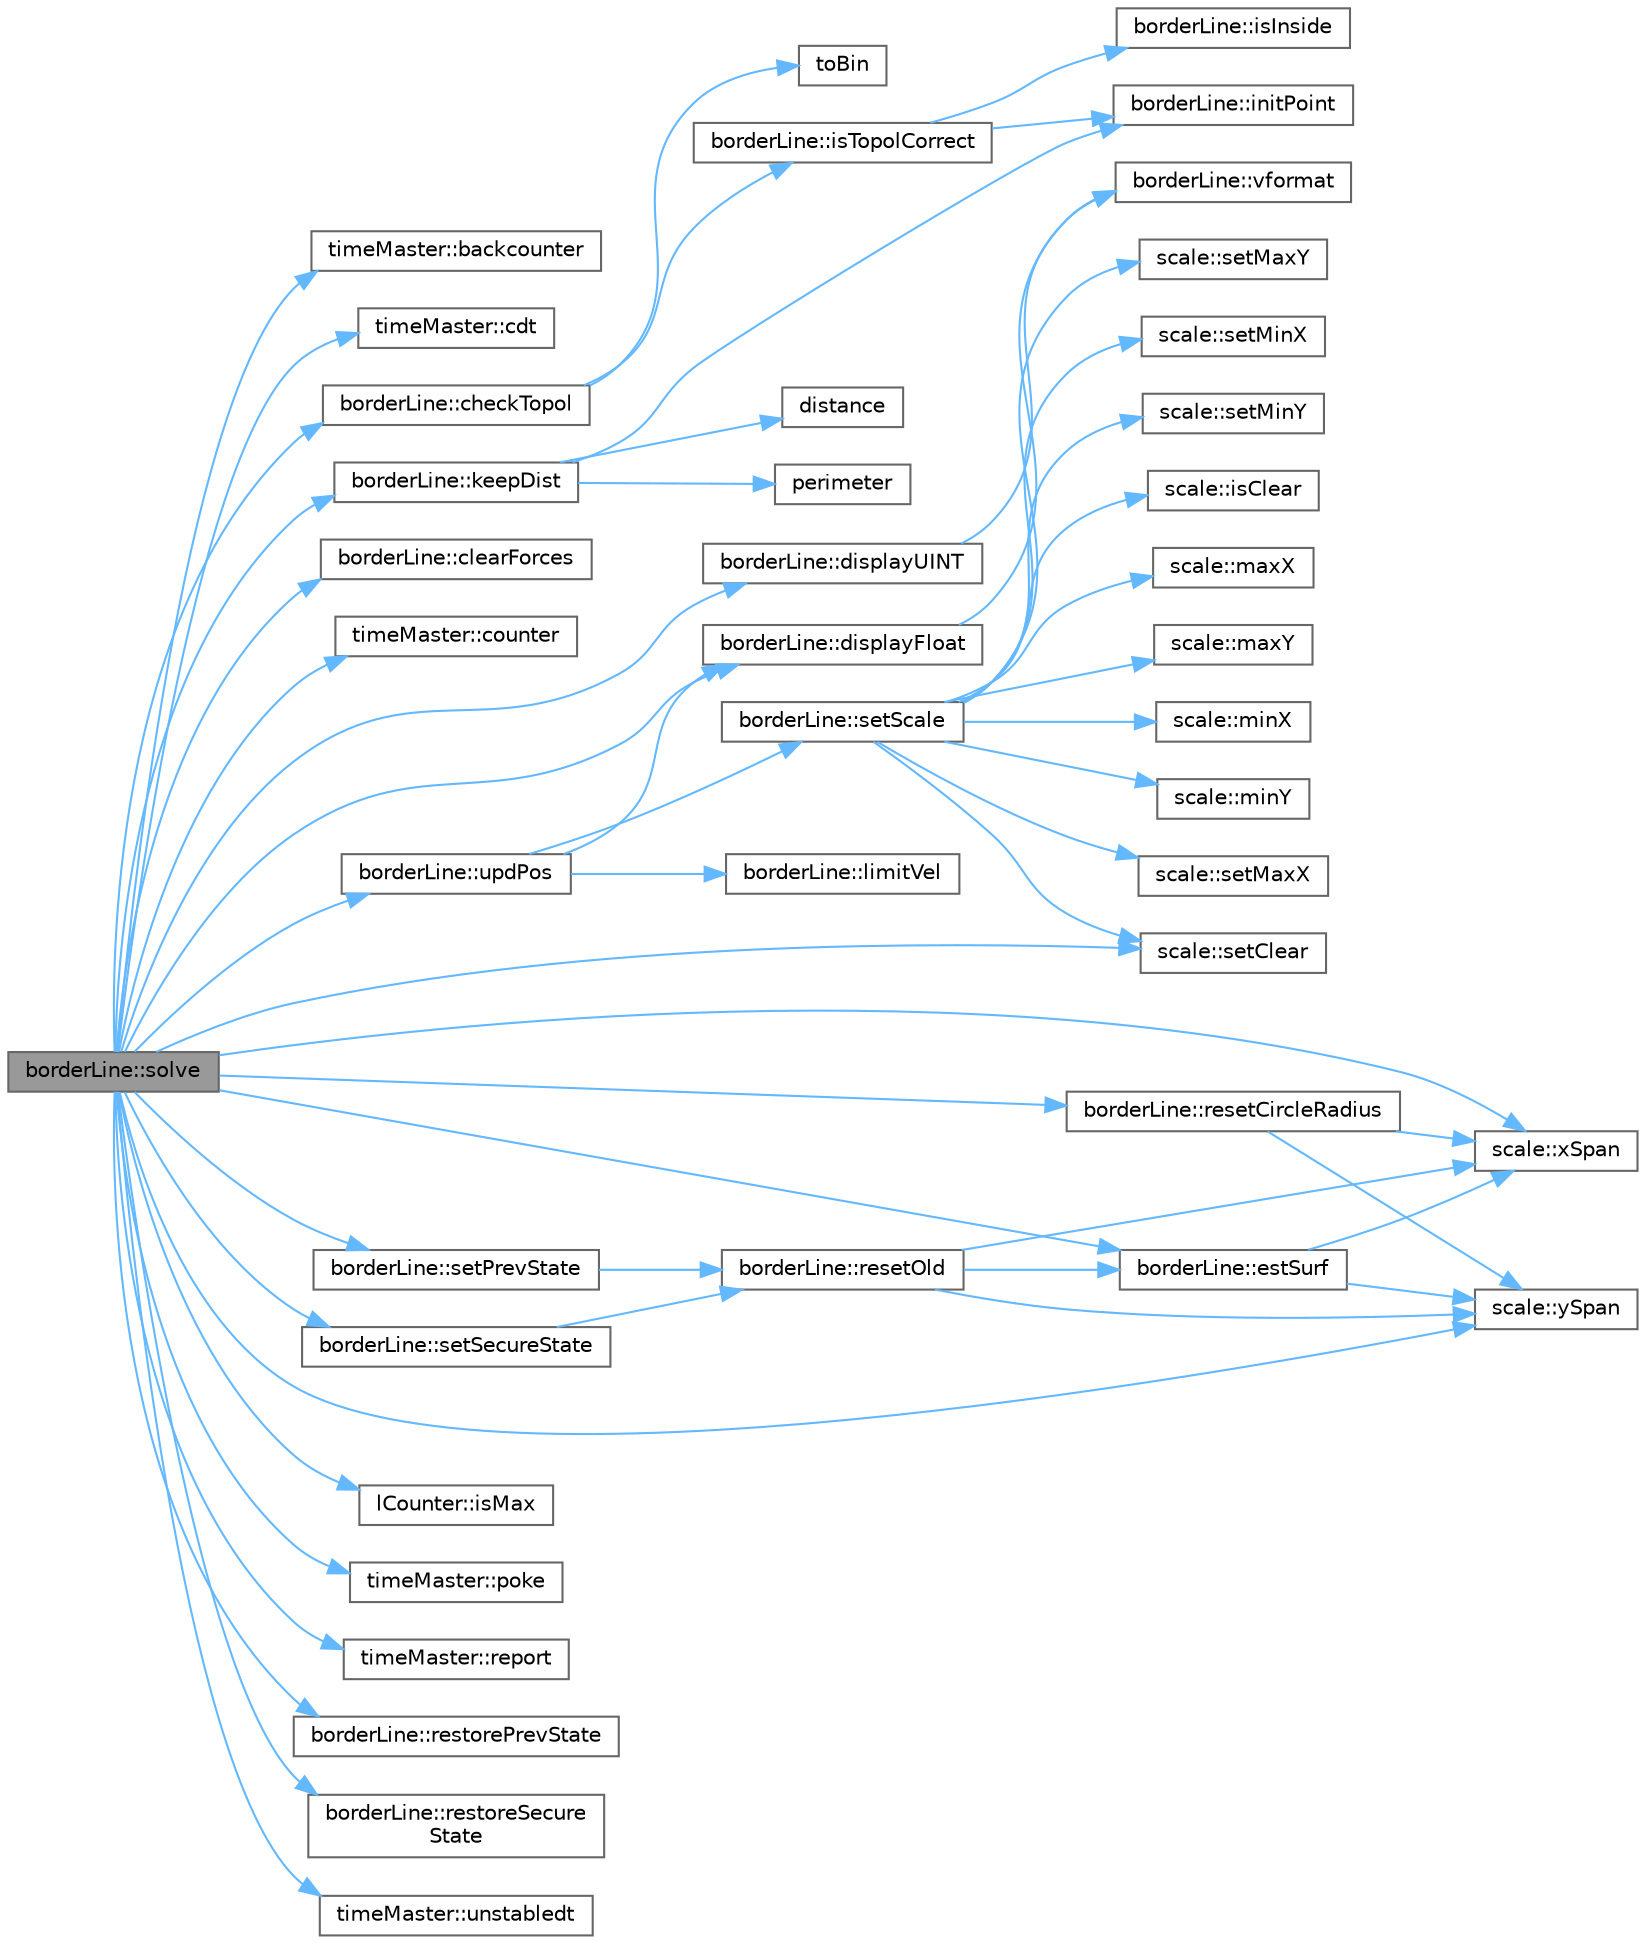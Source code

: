 digraph "borderLine::solve"
{
 // LATEX_PDF_SIZE
  bgcolor="transparent";
  edge [fontname=Helvetica,fontsize=10,labelfontname=Helvetica,labelfontsize=10];
  node [fontname=Helvetica,fontsize=10,shape=box,height=0.2,width=0.4];
  rankdir="LR";
  Node1 [id="Node000001",label="borderLine::solve",height=0.2,width=0.4,color="gray40", fillcolor="grey60", style="filled", fontcolor="black",tooltip=" "];
  Node1 -> Node2 [id="edge1_Node000001_Node000002",color="steelblue1",style="solid",tooltip=" "];
  Node2 [id="Node000002",label="timeMaster::backcounter",height=0.2,width=0.4,color="grey40", fillcolor="white", style="filled",URL="$classtime_master.html#a940ff5baf82dec4814985a75943fb311",tooltip=" "];
  Node1 -> Node3 [id="edge2_Node000001_Node000003",color="steelblue1",style="solid",tooltip=" "];
  Node3 [id="Node000003",label="timeMaster::cdt",height=0.2,width=0.4,color="grey40", fillcolor="white", style="filled",URL="$classtime_master.html#a008dd0818199360871e803ae9641274c",tooltip=" "];
  Node1 -> Node4 [id="edge3_Node000001_Node000004",color="steelblue1",style="solid",tooltip=" "];
  Node4 [id="Node000004",label="borderLine::checkTopol",height=0.2,width=0.4,color="grey40", fillcolor="white", style="filled",URL="$classborder_line.html#aa0aca8aa5f339462712d600ed145685d",tooltip=" "];
  Node4 -> Node5 [id="edge4_Node000004_Node000005",color="steelblue1",style="solid",tooltip=" "];
  Node5 [id="Node000005",label="borderLine::isTopolCorrect",height=0.2,width=0.4,color="grey40", fillcolor="white", style="filled",URL="$classborder_line.html#a0bd95e3372cb60ea8a88d264210024b8",tooltip=" "];
  Node5 -> Node6 [id="edge5_Node000005_Node000006",color="steelblue1",style="solid",tooltip=" "];
  Node6 [id="Node000006",label="borderLine::initPoint",height=0.2,width=0.4,color="grey40", fillcolor="white", style="filled",URL="$classborder_line.html#a1a5004fb86961e5d7f8ed957b561b31c",tooltip=" "];
  Node5 -> Node7 [id="edge6_Node000005_Node000007",color="steelblue1",style="solid",tooltip=" "];
  Node7 [id="Node000007",label="borderLine::isInside",height=0.2,width=0.4,color="grey40", fillcolor="white", style="filled",URL="$classborder_line.html#a1f2d5da3e9fcc0528dcafbf5d6a77212",tooltip=" "];
  Node4 -> Node8 [id="edge7_Node000004_Node000008",color="steelblue1",style="solid",tooltip=" "];
  Node8 [id="Node000008",label="toBin",height=0.2,width=0.4,color="grey40", fillcolor="white", style="filled",URL="$topol_8h.html#a097440c725e87260f8c1788d2625c45c",tooltip="Converts a number into a vector of integers with the binary representation of the number."];
  Node1 -> Node9 [id="edge8_Node000001_Node000009",color="steelblue1",style="solid",tooltip=" "];
  Node9 [id="Node000009",label="borderLine::clearForces",height=0.2,width=0.4,color="grey40", fillcolor="white", style="filled",URL="$classborder_line.html#ac44245a7539d3340426089337e5df01f",tooltip=" "];
  Node1 -> Node10 [id="edge9_Node000001_Node000010",color="steelblue1",style="solid",tooltip=" "];
  Node10 [id="Node000010",label="timeMaster::counter",height=0.2,width=0.4,color="grey40", fillcolor="white", style="filled",URL="$classtime_master.html#a0a3d6282eec82f638b4a557cde2b8268",tooltip=" "];
  Node1 -> Node11 [id="edge10_Node000001_Node000011",color="steelblue1",style="solid",tooltip=" "];
  Node11 [id="Node000011",label="borderLine::displayFloat",height=0.2,width=0.4,color="grey40", fillcolor="white", style="filled",URL="$classborder_line.html#ae20aec2ac4f713679cd7af06df5d3d22",tooltip=" "];
  Node11 -> Node12 [id="edge11_Node000011_Node000012",color="steelblue1",style="solid",tooltip=" "];
  Node12 [id="Node000012",label="borderLine::vformat",height=0.2,width=0.4,color="grey40", fillcolor="white", style="filled",URL="$classborder_line.html#ae0a3c3299df6bf91e7bfcca08ce676f2",tooltip=" "];
  Node1 -> Node13 [id="edge12_Node000001_Node000013",color="steelblue1",style="solid",tooltip=" "];
  Node13 [id="Node000013",label="borderLine::displayUINT",height=0.2,width=0.4,color="grey40", fillcolor="white", style="filled",URL="$classborder_line.html#a37c5bc813880761ec3cda0218c84499c",tooltip=" "];
  Node13 -> Node12 [id="edge13_Node000013_Node000012",color="steelblue1",style="solid",tooltip=" "];
  Node1 -> Node14 [id="edge14_Node000001_Node000014",color="steelblue1",style="solid",tooltip=" "];
  Node14 [id="Node000014",label="borderLine::estSurf",height=0.2,width=0.4,color="grey40", fillcolor="white", style="filled",URL="$classborder_line.html#a172a0a9e7477348ef5e891c492b3c900",tooltip=" "];
  Node14 -> Node15 [id="edge15_Node000014_Node000015",color="steelblue1",style="solid",tooltip=" "];
  Node15 [id="Node000015",label="scale::xSpan",height=0.2,width=0.4,color="grey40", fillcolor="white", style="filled",URL="$classscale.html#a1cd116a8f255c3660eae870504576311",tooltip=" "];
  Node14 -> Node16 [id="edge16_Node000014_Node000016",color="steelblue1",style="solid",tooltip=" "];
  Node16 [id="Node000016",label="scale::ySpan",height=0.2,width=0.4,color="grey40", fillcolor="white", style="filled",URL="$classscale.html#ace505d3010c0fd26e71210f05c287747",tooltip=" "];
  Node1 -> Node17 [id="edge17_Node000001_Node000017",color="steelblue1",style="solid",tooltip=" "];
  Node17 [id="Node000017",label="lCounter::isMax",height=0.2,width=0.4,color="grey40", fillcolor="white", style="filled",URL="$classl_counter.html#a079003b060f0cc95cd0c6f7002a86524",tooltip=" "];
  Node1 -> Node18 [id="edge18_Node000001_Node000018",color="steelblue1",style="solid",tooltip=" "];
  Node18 [id="Node000018",label="borderLine::keepDist",height=0.2,width=0.4,color="grey40", fillcolor="white", style="filled",URL="$classborder_line.html#ae8cf945e26e7678347369d13baf29e90",tooltip=" "];
  Node18 -> Node19 [id="edge19_Node000018_Node000019",color="steelblue1",style="solid",tooltip=" "];
  Node19 [id="Node000019",label="distance",height=0.2,width=0.4,color="grey40", fillcolor="white", style="filled",URL="$topol_8h.html#a9c3aa637043402e0303bfefa6b9e14e4",tooltip="Computes the cartesian distance between points (x0, y0) and (x1, y1)"];
  Node18 -> Node6 [id="edge20_Node000018_Node000006",color="steelblue1",style="solid",tooltip=" "];
  Node18 -> Node20 [id="edge21_Node000018_Node000020",color="steelblue1",style="solid",tooltip=" "];
  Node20 [id="Node000020",label="perimeter",height=0.2,width=0.4,color="grey40", fillcolor="white", style="filled",URL="$topol_8h.html#a6864ceb482fc9a3c818bce8b203e6937",tooltip=" "];
  Node1 -> Node21 [id="edge22_Node000001_Node000021",color="steelblue1",style="solid",tooltip=" "];
  Node21 [id="Node000021",label="timeMaster::poke",height=0.2,width=0.4,color="grey40", fillcolor="white", style="filled",URL="$classtime_master.html#adcb628538af426c264a209766a88d267",tooltip=" "];
  Node1 -> Node22 [id="edge23_Node000001_Node000022",color="steelblue1",style="solid",tooltip=" "];
  Node22 [id="Node000022",label="timeMaster::report",height=0.2,width=0.4,color="grey40", fillcolor="white", style="filled",URL="$classtime_master.html#a729a37c39d0a67625d31a77099d90f39",tooltip=" "];
  Node1 -> Node23 [id="edge24_Node000001_Node000023",color="steelblue1",style="solid",tooltip=" "];
  Node23 [id="Node000023",label="borderLine::resetCircleRadius",height=0.2,width=0.4,color="grey40", fillcolor="white", style="filled",URL="$classborder_line.html#a8f8a7efcbf2e9f6164d9d81041951053",tooltip=" "];
  Node23 -> Node15 [id="edge25_Node000023_Node000015",color="steelblue1",style="solid",tooltip=" "];
  Node23 -> Node16 [id="edge26_Node000023_Node000016",color="steelblue1",style="solid",tooltip=" "];
  Node1 -> Node24 [id="edge27_Node000001_Node000024",color="steelblue1",style="solid",tooltip=" "];
  Node24 [id="Node000024",label="borderLine::restorePrevState",height=0.2,width=0.4,color="grey40", fillcolor="white", style="filled",URL="$classborder_line.html#a5554b863c76191e069e48413e45a6325",tooltip=" "];
  Node1 -> Node25 [id="edge28_Node000001_Node000025",color="steelblue1",style="solid",tooltip=" "];
  Node25 [id="Node000025",label="borderLine::restoreSecure\lState",height=0.2,width=0.4,color="grey40", fillcolor="white", style="filled",URL="$classborder_line.html#ad7470df3901678876b15f700917e51ce",tooltip=" "];
  Node1 -> Node26 [id="edge29_Node000001_Node000026",color="steelblue1",style="solid",tooltip=" "];
  Node26 [id="Node000026",label="scale::setClear",height=0.2,width=0.4,color="grey40", fillcolor="white", style="filled",URL="$classscale.html#a4be9d3252d93b93c756c73a6de112a53",tooltip=" "];
  Node1 -> Node27 [id="edge30_Node000001_Node000027",color="steelblue1",style="solid",tooltip=" "];
  Node27 [id="Node000027",label="borderLine::setPrevState",height=0.2,width=0.4,color="grey40", fillcolor="white", style="filled",URL="$classborder_line.html#a22f34dad34117ae7c56e638563934a38",tooltip=" "];
  Node27 -> Node28 [id="edge31_Node000027_Node000028",color="steelblue1",style="solid",tooltip=" "];
  Node28 [id="Node000028",label="borderLine::resetOld",height=0.2,width=0.4,color="grey40", fillcolor="white", style="filled",URL="$classborder_line.html#aa3a41b1ac800c6489e5f1748115024c5",tooltip=" "];
  Node28 -> Node14 [id="edge32_Node000028_Node000014",color="steelblue1",style="solid",tooltip=" "];
  Node28 -> Node15 [id="edge33_Node000028_Node000015",color="steelblue1",style="solid",tooltip=" "];
  Node28 -> Node16 [id="edge34_Node000028_Node000016",color="steelblue1",style="solid",tooltip=" "];
  Node1 -> Node29 [id="edge35_Node000001_Node000029",color="steelblue1",style="solid",tooltip=" "];
  Node29 [id="Node000029",label="borderLine::setSecureState",height=0.2,width=0.4,color="grey40", fillcolor="white", style="filled",URL="$classborder_line.html#a8b4e6692da0dc9223f53c7e228ebf96d",tooltip=" "];
  Node29 -> Node28 [id="edge36_Node000029_Node000028",color="steelblue1",style="solid",tooltip=" "];
  Node1 -> Node30 [id="edge37_Node000001_Node000030",color="steelblue1",style="solid",tooltip=" "];
  Node30 [id="Node000030",label="timeMaster::unstabledt",height=0.2,width=0.4,color="grey40", fillcolor="white", style="filled",URL="$classtime_master.html#a6fa8456d054a779512ebdf2d6cd931ba",tooltip=" "];
  Node1 -> Node31 [id="edge38_Node000001_Node000031",color="steelblue1",style="solid",tooltip=" "];
  Node31 [id="Node000031",label="borderLine::updPos",height=0.2,width=0.4,color="grey40", fillcolor="white", style="filled",URL="$classborder_line.html#a1ad77bf47dff83e17b8fa3586abd30da",tooltip=" "];
  Node31 -> Node11 [id="edge39_Node000031_Node000011",color="steelblue1",style="solid",tooltip=" "];
  Node31 -> Node32 [id="edge40_Node000031_Node000032",color="steelblue1",style="solid",tooltip=" "];
  Node32 [id="Node000032",label="borderLine::limitVel",height=0.2,width=0.4,color="grey40", fillcolor="white", style="filled",URL="$classborder_line.html#a77c66ea35f6a726633db2ef4c92b9877",tooltip=" "];
  Node31 -> Node33 [id="edge41_Node000031_Node000033",color="steelblue1",style="solid",tooltip=" "];
  Node33 [id="Node000033",label="borderLine::setScale",height=0.2,width=0.4,color="grey40", fillcolor="white", style="filled",URL="$classborder_line.html#ae6ebe55db16ea136ffc636ea97919c95",tooltip=" "];
  Node33 -> Node34 [id="edge42_Node000033_Node000034",color="steelblue1",style="solid",tooltip=" "];
  Node34 [id="Node000034",label="scale::isClear",height=0.2,width=0.4,color="grey40", fillcolor="white", style="filled",URL="$classscale.html#af203918d6494bae5a3da290f3791e49b",tooltip=" "];
  Node33 -> Node35 [id="edge43_Node000033_Node000035",color="steelblue1",style="solid",tooltip=" "];
  Node35 [id="Node000035",label="scale::maxX",height=0.2,width=0.4,color="grey40", fillcolor="white", style="filled",URL="$classscale.html#ac4e3c850624f113eccc5e68a5b1fd30b",tooltip=" "];
  Node33 -> Node36 [id="edge44_Node000033_Node000036",color="steelblue1",style="solid",tooltip=" "];
  Node36 [id="Node000036",label="scale::maxY",height=0.2,width=0.4,color="grey40", fillcolor="white", style="filled",URL="$classscale.html#ac8a46d7a4a18c5a8de71a80e2d90b3b2",tooltip=" "];
  Node33 -> Node37 [id="edge45_Node000033_Node000037",color="steelblue1",style="solid",tooltip=" "];
  Node37 [id="Node000037",label="scale::minX",height=0.2,width=0.4,color="grey40", fillcolor="white", style="filled",URL="$classscale.html#a2336cd35ce690f95ad489fa188d68d3d",tooltip=" "];
  Node33 -> Node38 [id="edge46_Node000033_Node000038",color="steelblue1",style="solid",tooltip=" "];
  Node38 [id="Node000038",label="scale::minY",height=0.2,width=0.4,color="grey40", fillcolor="white", style="filled",URL="$classscale.html#aa39771c26bedd6166840b8756375ccc8",tooltip=" "];
  Node33 -> Node26 [id="edge47_Node000033_Node000026",color="steelblue1",style="solid",tooltip=" "];
  Node33 -> Node39 [id="edge48_Node000033_Node000039",color="steelblue1",style="solid",tooltip=" "];
  Node39 [id="Node000039",label="scale::setMaxX",height=0.2,width=0.4,color="grey40", fillcolor="white", style="filled",URL="$classscale.html#a78273d1fe33b7e86197c1d87c1dff233",tooltip=" "];
  Node33 -> Node40 [id="edge49_Node000033_Node000040",color="steelblue1",style="solid",tooltip=" "];
  Node40 [id="Node000040",label="scale::setMaxY",height=0.2,width=0.4,color="grey40", fillcolor="white", style="filled",URL="$classscale.html#aba5fcf890b3702019ccd5ef2b7762895",tooltip=" "];
  Node33 -> Node41 [id="edge50_Node000033_Node000041",color="steelblue1",style="solid",tooltip=" "];
  Node41 [id="Node000041",label="scale::setMinX",height=0.2,width=0.4,color="grey40", fillcolor="white", style="filled",URL="$classscale.html#a6d74962bb6d448225c3f4582e84b3c48",tooltip=" "];
  Node33 -> Node42 [id="edge51_Node000033_Node000042",color="steelblue1",style="solid",tooltip=" "];
  Node42 [id="Node000042",label="scale::setMinY",height=0.2,width=0.4,color="grey40", fillcolor="white", style="filled",URL="$classscale.html#a272f2be0ff114bbc61dc2aa749e1f3b2",tooltip=" "];
  Node1 -> Node15 [id="edge52_Node000001_Node000015",color="steelblue1",style="solid",tooltip=" "];
  Node1 -> Node16 [id="edge53_Node000001_Node000016",color="steelblue1",style="solid",tooltip=" "];
}
